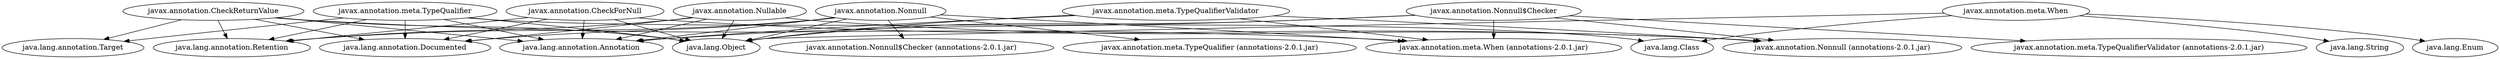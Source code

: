 digraph "annotations-2.0.1.jar" {
    // Path: C:\Users\CHENLU~1\AppData\Local\Temp\VIA\201808200848028274\cp\annotations-2.0.1.jar
   "javax.annotation.CheckForNull"                    -> "java.lang.Object";
   "javax.annotation.CheckForNull"                    -> "java.lang.annotation.Annotation";
   "javax.annotation.CheckForNull"                    -> "java.lang.annotation.Documented";
   "javax.annotation.CheckForNull"                    -> "java.lang.annotation.Retention";
   "javax.annotation.CheckForNull"                    -> "javax.annotation.Nonnull (annotations-2.0.1.jar)";
   "javax.annotation.CheckReturnValue"                -> "java.lang.Object";
   "javax.annotation.CheckReturnValue"                -> "java.lang.annotation.Annotation";
   "javax.annotation.CheckReturnValue"                -> "java.lang.annotation.Documented";
   "javax.annotation.CheckReturnValue"                -> "java.lang.annotation.Retention";
   "javax.annotation.CheckReturnValue"                -> "java.lang.annotation.Target";
   "javax.annotation.CheckReturnValue"                -> "javax.annotation.meta.When (annotations-2.0.1.jar)";
   "javax.annotation.Nonnull"                         -> "java.lang.Object";
   "javax.annotation.Nonnull"                         -> "java.lang.annotation.Annotation";
   "javax.annotation.Nonnull"                         -> "java.lang.annotation.Documented";
   "javax.annotation.Nonnull"                         -> "java.lang.annotation.Retention";
   "javax.annotation.Nonnull"                         -> "javax.annotation.Nonnull$Checker (annotations-2.0.1.jar)";
   "javax.annotation.Nonnull"                         -> "javax.annotation.meta.TypeQualifier (annotations-2.0.1.jar)";
   "javax.annotation.Nonnull"                         -> "javax.annotation.meta.When (annotations-2.0.1.jar)";
   "javax.annotation.Nonnull$Checker"                 -> "java.lang.Object";
   "javax.annotation.Nonnull$Checker"                 -> "java.lang.annotation.Annotation";
   "javax.annotation.Nonnull$Checker"                 -> "javax.annotation.Nonnull (annotations-2.0.1.jar)";
   "javax.annotation.Nonnull$Checker"                 -> "javax.annotation.meta.TypeQualifierValidator (annotations-2.0.1.jar)";
   "javax.annotation.Nonnull$Checker"                 -> "javax.annotation.meta.When (annotations-2.0.1.jar)";
   "javax.annotation.Nullable"                        -> "java.lang.Object";
   "javax.annotation.Nullable"                        -> "java.lang.annotation.Annotation";
   "javax.annotation.Nullable"                        -> "java.lang.annotation.Documented";
   "javax.annotation.Nullable"                        -> "java.lang.annotation.Retention";
   "javax.annotation.Nullable"                        -> "javax.annotation.Nonnull (annotations-2.0.1.jar)";
   "javax.annotation.meta.TypeQualifier"              -> "java.lang.Class";
   "javax.annotation.meta.TypeQualifier"              -> "java.lang.Object";
   "javax.annotation.meta.TypeQualifier"              -> "java.lang.annotation.Annotation";
   "javax.annotation.meta.TypeQualifier"              -> "java.lang.annotation.Documented";
   "javax.annotation.meta.TypeQualifier"              -> "java.lang.annotation.Retention";
   "javax.annotation.meta.TypeQualifier"              -> "java.lang.annotation.Target";
   "javax.annotation.meta.TypeQualifierValidator"     -> "java.lang.Object";
   "javax.annotation.meta.TypeQualifierValidator"     -> "java.lang.annotation.Annotation";
   "javax.annotation.meta.TypeQualifierValidator"     -> "javax.annotation.Nonnull (annotations-2.0.1.jar)";
   "javax.annotation.meta.TypeQualifierValidator"     -> "javax.annotation.meta.When (annotations-2.0.1.jar)";
   "javax.annotation.meta.When"                       -> "java.lang.Class";
   "javax.annotation.meta.When"                       -> "java.lang.Enum";
   "javax.annotation.meta.When"                       -> "java.lang.Object";
   "javax.annotation.meta.When"                       -> "java.lang.String";
}
